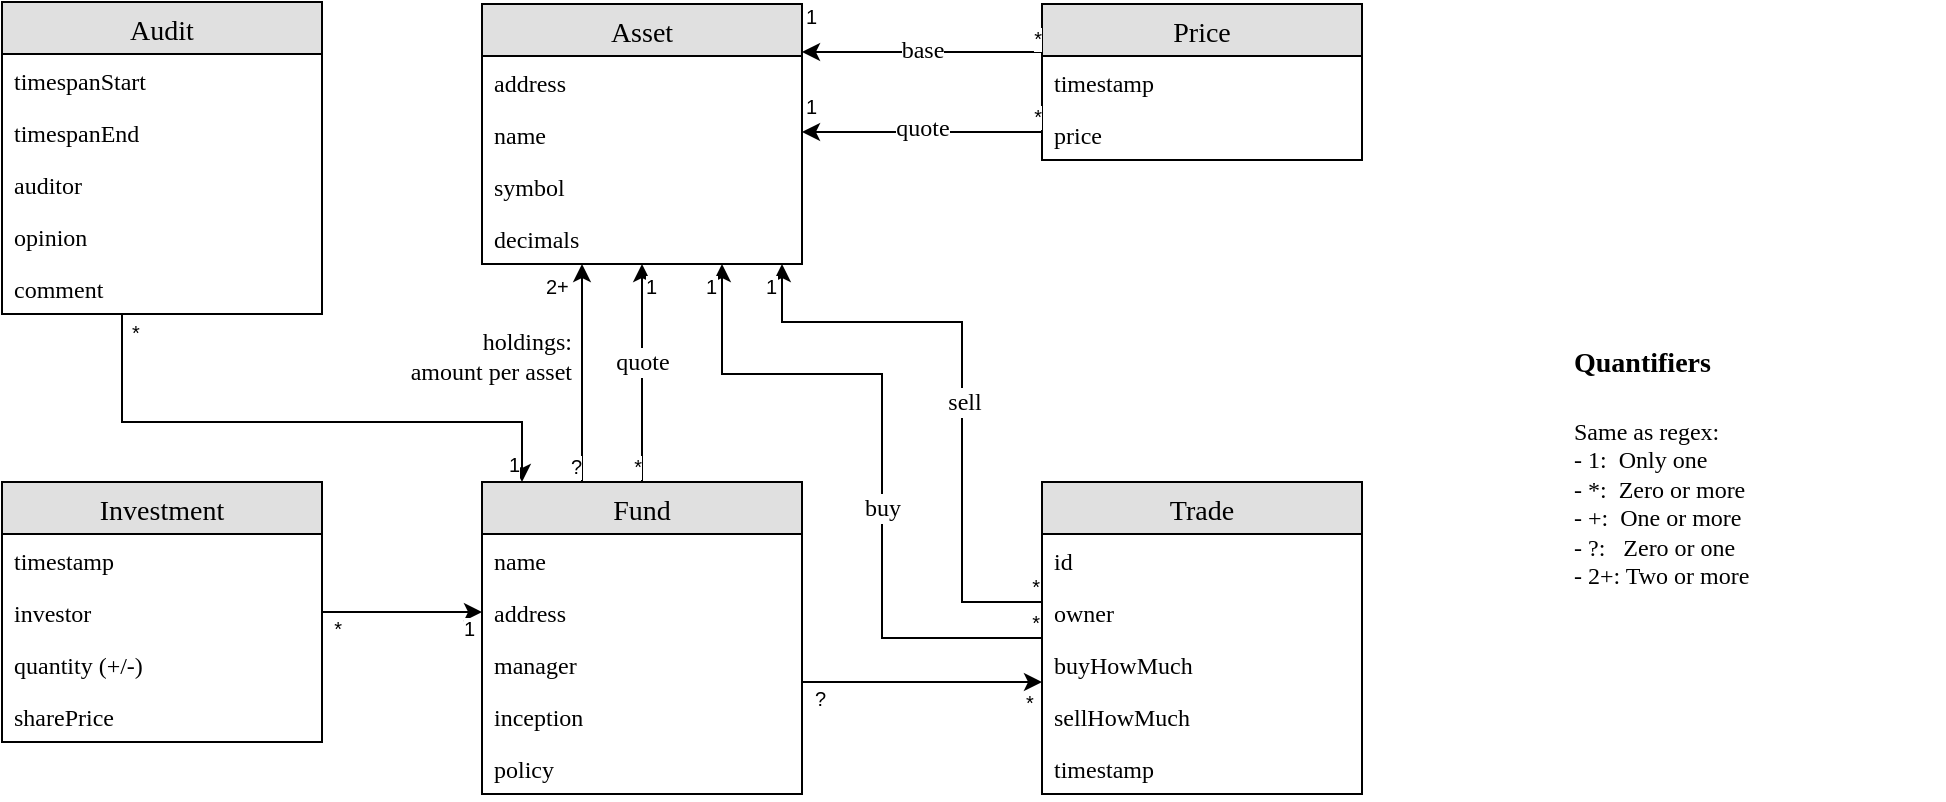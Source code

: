 <mxfile userAgent="Mozilla/5.0 (Macintosh; Intel Mac OS X 10_13_5) AppleWebKit/537.36 (KHTML, like Gecko) draw.io/8.4.7 Chrome/59.0.307.115 Electron/1.8.3 Safari/537.36" version="8.9.3" editor="www.draw.io" type="device"><diagram id="e9e66d8c-4cee-982e-d311-aa3ef509bbab" name="Page-1"><mxGraphModel dx="1118" dy="841" grid="1" gridSize="10" guides="1" tooltips="1" connect="1" arrows="1" fold="1" page="1" pageScale="1" pageWidth="827" pageHeight="1169" background="#ffffff" math="0" shadow="0"><root><mxCell id="0"/><mxCell id="1" parent="0"/><mxCell id="75" value="&lt;h1&gt;&lt;font style=&quot;font-size: 14px&quot;&gt;Quantifiers&lt;/font&gt;&lt;/h1&gt;&lt;p&gt;Same as regex:&lt;br&gt;- 1: &amp;nbsp;Only one&lt;br&gt;- *: &amp;nbsp;Zero or more&lt;br&gt;- +: &amp;nbsp;One or more&lt;br&gt;- ?: &amp;nbsp; Zero or one&lt;br&gt;- 2+: Two or more&lt;/p&gt;" style="text;html=1;strokeColor=none;fillColor=none;spacing=5;spacingTop=-20;whiteSpace=wrap;overflow=hidden;rounded=0;fontFamily=Source Serif Pro;" parent="1" vertex="1"><mxGeometry x="860" y="237" width="190" height="142" as="geometry"/></mxCell><mxCell id="122" value="Fund" style="swimlane;fontStyle=0;childLayout=stackLayout;horizontal=1;startSize=26;fillColor=#e0e0e0;horizontalStack=0;resizeParent=1;resizeParentMax=0;resizeLast=0;collapsible=1;marginBottom=0;swimlaneFillColor=#ffffff;align=center;fontSize=14;fontFamily=Source Serif Pro;" vertex="1" parent="1"><mxGeometry x="319" y="320" width="160" height="156" as="geometry"/></mxCell><mxCell id="123" value="name" style="text;strokeColor=none;fillColor=none;spacingLeft=4;spacingRight=4;overflow=hidden;rotatable=0;points=[[0,0.5],[1,0.5]];portConstraint=eastwest;fontSize=12;fontFamily=Source Serif Pro;" vertex="1" parent="122"><mxGeometry y="26" width="160" height="26" as="geometry"/></mxCell><mxCell id="124" value="address&#10;&#10;" style="text;strokeColor=none;fillColor=none;spacingLeft=4;spacingRight=4;overflow=hidden;rotatable=0;points=[[0,0.5],[1,0.5]];portConstraint=eastwest;fontSize=12;fontFamily=Source Serif Pro;" vertex="1" parent="122"><mxGeometry y="52" width="160" height="26" as="geometry"/></mxCell><mxCell id="125" value="manager" style="text;strokeColor=none;fillColor=none;spacingLeft=4;spacingRight=4;overflow=hidden;rotatable=0;points=[[0,0.5],[1,0.5]];portConstraint=eastwest;fontSize=12;fontFamily=Source Serif Pro;" vertex="1" parent="122"><mxGeometry y="78" width="160" height="26" as="geometry"/></mxCell><mxCell id="126" value="inception" style="text;strokeColor=none;fillColor=none;spacingLeft=4;spacingRight=4;overflow=hidden;rotatable=0;points=[[0,0.5],[1,0.5]];portConstraint=eastwest;fontSize=12;fontFamily=Source Serif Pro;" vertex="1" parent="122"><mxGeometry y="104" width="160" height="26" as="geometry"/></mxCell><mxCell id="127" value="policy" style="text;strokeColor=none;fillColor=none;spacingLeft=4;spacingRight=4;overflow=hidden;rotatable=0;points=[[0,0.5],[1,0.5]];portConstraint=eastwest;fontSize=12;fontFamily=Source Serif Pro;" vertex="1" parent="122"><mxGeometry y="130" width="160" height="26" as="geometry"/></mxCell><mxCell id="128" value="Asset" style="swimlane;fontStyle=0;childLayout=stackLayout;horizontal=1;startSize=26;fillColor=#e0e0e0;horizontalStack=0;resizeParent=1;resizeParentMax=0;resizeLast=0;collapsible=1;marginBottom=0;swimlaneFillColor=#ffffff;align=center;fontSize=14;fontFamily=Source Serif Pro;" vertex="1" parent="1"><mxGeometry x="319" y="81" width="160" height="130" as="geometry"/></mxCell><mxCell id="129" value="address" style="text;strokeColor=none;fillColor=none;spacingLeft=4;spacingRight=4;overflow=hidden;rotatable=0;points=[[0,0.5],[1,0.5]];portConstraint=eastwest;fontSize=12;fontFamily=Source Serif Pro;" vertex="1" parent="128"><mxGeometry y="26" width="160" height="26" as="geometry"/></mxCell><mxCell id="130" value="name&#10;" style="text;strokeColor=none;fillColor=none;spacingLeft=4;spacingRight=4;overflow=hidden;rotatable=0;points=[[0,0.5],[1,0.5]];portConstraint=eastwest;fontSize=12;fontFamily=Source Serif Pro;" vertex="1" parent="128"><mxGeometry y="52" width="160" height="26" as="geometry"/></mxCell><mxCell id="131" value="symbol" style="text;strokeColor=none;fillColor=none;spacingLeft=4;spacingRight=4;overflow=hidden;rotatable=0;points=[[0,0.5],[1,0.5]];portConstraint=eastwest;fontSize=12;fontFamily=Source Serif Pro;" vertex="1" parent="128"><mxGeometry y="78" width="160" height="26" as="geometry"/></mxCell><mxCell id="132" value="decimals" style="text;strokeColor=none;fillColor=none;spacingLeft=4;spacingRight=4;overflow=hidden;rotatable=0;points=[[0,0.5],[1,0.5]];portConstraint=eastwest;fontSize=12;fontFamily=Source Serif Pro;" vertex="1" parent="128"><mxGeometry y="104" width="160" height="26" as="geometry"/></mxCell><mxCell id="133" value="Price" style="swimlane;fontStyle=0;childLayout=stackLayout;horizontal=1;startSize=26;fillColor=#e0e0e0;horizontalStack=0;resizeParent=1;resizeParentMax=0;resizeLast=0;collapsible=1;marginBottom=0;swimlaneFillColor=#ffffff;align=center;fontSize=14;fontFamily=Source Serif Pro;" vertex="1" parent="1"><mxGeometry x="599" y="81" width="160" height="78" as="geometry"/></mxCell><mxCell id="134" value="timestamp" style="text;strokeColor=none;fillColor=none;spacingLeft=4;spacingRight=4;overflow=hidden;rotatable=0;points=[[0,0.5],[1,0.5]];portConstraint=eastwest;fontSize=12;fontFamily=Source Serif Pro;" vertex="1" parent="133"><mxGeometry y="26" width="160" height="26" as="geometry"/></mxCell><mxCell id="135" value="price&#10;" style="text;strokeColor=none;fillColor=none;spacingLeft=4;spacingRight=4;overflow=hidden;rotatable=0;points=[[0,0.5],[1,0.5]];portConstraint=eastwest;fontSize=12;fontFamily=Source Serif Pro;" vertex="1" parent="133"><mxGeometry y="52" width="160" height="26" as="geometry"/></mxCell><mxCell id="136" value="" style="endArrow=none;html=1;edgeStyle=orthogonalEdgeStyle;fontFamily=Source Serif Pro;exitX=1;exitY=0.5;startArrow=classic;startFill=1;" edge="1" parent="1"><mxGeometry relative="1" as="geometry"><mxPoint x="479" y="105.0" as="sourcePoint"/><mxPoint x="599" y="105.0" as="targetPoint"/></mxGeometry></mxCell><mxCell id="137" value="1" style="resizable=0;html=1;align=left;verticalAlign=bottom;labelBackgroundColor=#ffffff;fontSize=10;" connectable="0" vertex="1" parent="136"><mxGeometry x="-1" relative="1" as="geometry"><mxPoint y="-10" as="offset"/></mxGeometry></mxCell><mxCell id="138" value="*" style="resizable=0;html=1;align=right;verticalAlign=bottom;labelBackgroundColor=#ffffff;fontSize=10;" connectable="0" vertex="1" parent="136"><mxGeometry x="1" relative="1" as="geometry"><mxPoint y="1" as="offset"/></mxGeometry></mxCell><mxCell id="139" value="base" style="text;html=1;resizable=0;points=[];align=center;verticalAlign=middle;labelBackgroundColor=#ffffff;fontFamily=Source Serif Pro;" vertex="1" connectable="0" parent="136"><mxGeometry x="0.167" relative="1" as="geometry"><mxPoint x="-10" y="-1" as="offset"/></mxGeometry></mxCell><mxCell id="140" value="" style="endArrow=none;html=1;edgeStyle=orthogonalEdgeStyle;fontFamily=Source Serif Pro;exitX=1;exitY=0.5;startArrow=classic;startFill=1;" edge="1" parent="1"><mxGeometry relative="1" as="geometry"><mxPoint x="479" y="145.0" as="sourcePoint"/><mxPoint x="599" y="145.0" as="targetPoint"/></mxGeometry></mxCell><mxCell id="141" value="1" style="resizable=0;html=1;align=left;verticalAlign=bottom;labelBackgroundColor=#ffffff;fontSize=10;" connectable="0" vertex="1" parent="140"><mxGeometry x="-1" relative="1" as="geometry"><mxPoint y="-5" as="offset"/></mxGeometry></mxCell><mxCell id="142" value="*&lt;br&gt;" style="resizable=0;html=1;align=right;verticalAlign=bottom;labelBackgroundColor=#ffffff;fontSize=10;" connectable="0" vertex="1" parent="140"><mxGeometry x="1" relative="1" as="geometry"><mxPoint as="offset"/></mxGeometry></mxCell><mxCell id="143" value="quote" style="text;html=1;resizable=0;points=[];align=center;verticalAlign=middle;labelBackgroundColor=#ffffff;fontFamily=Source Serif Pro;" vertex="1" connectable="0" parent="140"><mxGeometry x="0.083" y="2" relative="1" as="geometry"><mxPoint x="-5" as="offset"/></mxGeometry></mxCell><mxCell id="144" value="Audit" style="swimlane;fontStyle=0;childLayout=stackLayout;horizontal=1;startSize=26;fillColor=#e0e0e0;horizontalStack=0;resizeParent=1;resizeParentMax=0;resizeLast=0;collapsible=1;marginBottom=0;swimlaneFillColor=#ffffff;align=center;fontSize=14;fontFamily=Source Serif Pro;" vertex="1" parent="1"><mxGeometry x="79" y="80" width="160" height="156" as="geometry"><mxRectangle x="40" y="120" width="70" height="26" as="alternateBounds"/></mxGeometry></mxCell><mxCell id="145" value="timespanStart" style="text;strokeColor=none;fillColor=none;spacingLeft=4;spacingRight=4;overflow=hidden;rotatable=0;points=[[0,0.5],[1,0.5]];portConstraint=eastwest;fontSize=12;fontFamily=Source Serif Pro;" vertex="1" parent="144"><mxGeometry y="26" width="160" height="26" as="geometry"/></mxCell><mxCell id="146" value="timespanEnd" style="text;strokeColor=none;fillColor=none;spacingLeft=4;spacingRight=4;overflow=hidden;rotatable=0;points=[[0,0.5],[1,0.5]];portConstraint=eastwest;fontSize=12;fontFamily=Source Serif Pro;" vertex="1" parent="144"><mxGeometry y="52" width="160" height="26" as="geometry"/></mxCell><mxCell id="147" value="auditor&#10;" style="text;strokeColor=none;fillColor=none;spacingLeft=4;spacingRight=4;overflow=hidden;rotatable=0;points=[[0,0.5],[1,0.5]];portConstraint=eastwest;fontSize=12;fontFamily=Source Serif Pro;" vertex="1" parent="144"><mxGeometry y="78" width="160" height="26" as="geometry"/></mxCell><mxCell id="148" value="opinion" style="text;strokeColor=none;fillColor=none;spacingLeft=4;spacingRight=4;overflow=hidden;rotatable=0;points=[[0,0.5],[1,0.5]];portConstraint=eastwest;fontSize=12;fontFamily=Source Serif Pro;" vertex="1" parent="144"><mxGeometry y="104" width="160" height="26" as="geometry"/></mxCell><mxCell id="149" value="comment" style="text;strokeColor=none;fillColor=none;spacingLeft=4;spacingRight=4;overflow=hidden;rotatable=0;points=[[0,0.5],[1,0.5]];portConstraint=eastwest;fontSize=12;fontFamily=Source Serif Pro;" vertex="1" parent="144"><mxGeometry y="130" width="160" height="26" as="geometry"/></mxCell><mxCell id="150" value="" style="endArrow=none;html=1;edgeStyle=orthogonalEdgeStyle;fontFamily=Source Serif Pro;startArrow=classic;startFill=1;rounded=0;" edge="1" source="128" target="122" parent="1"><mxGeometry relative="1" as="geometry"><mxPoint x="489" y="270" as="sourcePoint"/><mxPoint x="609" y="270" as="targetPoint"/><Array as="points"><mxPoint x="369" y="290"/><mxPoint x="369" y="290"/></Array></mxGeometry></mxCell><mxCell id="151" value="2+" style="resizable=0;html=1;align=left;verticalAlign=bottom;labelBackgroundColor=#ffffff;fontSize=10;" connectable="0" vertex="1" parent="150"><mxGeometry x="-1" relative="1" as="geometry"><mxPoint x="-20" y="19" as="offset"/></mxGeometry></mxCell><mxCell id="152" value="?" style="resizable=0;html=1;align=right;verticalAlign=bottom;labelBackgroundColor=#ffffff;fontSize=10;" connectable="0" vertex="1" parent="150"><mxGeometry x="1" relative="1" as="geometry"><mxPoint as="offset"/></mxGeometry></mxCell><mxCell id="153" value="holdings:&lt;br&gt;amount per asset" style="text;html=1;resizable=0;points=[];align=right;verticalAlign=middle;labelBackgroundColor=#ffffff;fontFamily=Source Serif Pro;" vertex="1" connectable="0" parent="150"><mxGeometry x="0.083" y="2" relative="1" as="geometry"><mxPoint x="-7" y="-13" as="offset"/></mxGeometry></mxCell><mxCell id="154" value="Trade" style="swimlane;fontStyle=0;childLayout=stackLayout;horizontal=1;startSize=26;fillColor=#e0e0e0;horizontalStack=0;resizeParent=1;resizeParentMax=0;resizeLast=0;collapsible=1;marginBottom=0;swimlaneFillColor=#ffffff;align=center;fontSize=14;fontFamily=Source Serif Pro;" vertex="1" parent="1"><mxGeometry x="599" y="320" width="160" height="156" as="geometry"/></mxCell><mxCell id="155" value="id" style="text;strokeColor=none;fillColor=none;spacingLeft=4;spacingRight=4;overflow=hidden;rotatable=0;points=[[0,0.5],[1,0.5]];portConstraint=eastwest;fontSize=12;fontFamily=Source Serif Pro;" vertex="1" parent="154"><mxGeometry y="26" width="160" height="26" as="geometry"/></mxCell><mxCell id="156" value="owner" style="text;strokeColor=none;fillColor=none;spacingLeft=4;spacingRight=4;overflow=hidden;rotatable=0;points=[[0,0.5],[1,0.5]];portConstraint=eastwest;fontSize=12;fontFamily=Source Serif Pro;" vertex="1" parent="154"><mxGeometry y="52" width="160" height="26" as="geometry"/></mxCell><mxCell id="157" value="buyHowMuch" style="text;strokeColor=none;fillColor=none;spacingLeft=4;spacingRight=4;overflow=hidden;rotatable=0;points=[[0,0.5],[1,0.5]];portConstraint=eastwest;fontSize=12;fontFamily=Source Serif Pro;" vertex="1" parent="154"><mxGeometry y="78" width="160" height="26" as="geometry"/></mxCell><mxCell id="158" value="sellHowMuch" style="text;strokeColor=none;fillColor=none;spacingLeft=4;spacingRight=4;overflow=hidden;rotatable=0;points=[[0,0.5],[1,0.5]];portConstraint=eastwest;fontSize=12;fontFamily=Source Serif Pro;" vertex="1" parent="154"><mxGeometry y="104" width="160" height="26" as="geometry"/></mxCell><mxCell id="159" value="timestamp" style="text;strokeColor=none;fillColor=none;spacingLeft=4;spacingRight=4;overflow=hidden;rotatable=0;points=[[0,0.5],[1,0.5]];portConstraint=eastwest;fontSize=12;fontFamily=Source Serif Pro;" vertex="1" parent="154"><mxGeometry y="130" width="160" height="26" as="geometry"/></mxCell><mxCell id="160" value="" style="endArrow=classic;html=1;edgeStyle=orthogonalEdgeStyle;fontFamily=Source Serif Pro;startArrow=none;startFill=0;rounded=0;endFill=1;" edge="1" source="144" target="122" parent="1"><mxGeometry relative="1" as="geometry"><mxPoint x="359" y="221" as="sourcePoint"/><mxPoint x="259" y="330" as="targetPoint"/><Array as="points"><mxPoint x="139" y="290"/><mxPoint x="339" y="290"/></Array></mxGeometry></mxCell><mxCell id="161" value="*" style="resizable=0;html=1;align=left;verticalAlign=bottom;labelBackgroundColor=#ffffff;fontSize=10;" connectable="0" vertex="1" parent="160"><mxGeometry x="-1" relative="1" as="geometry"><mxPoint x="2.5" y="17" as="offset"/></mxGeometry></mxCell><mxCell id="162" value="1" style="resizable=0;html=1;align=right;verticalAlign=bottom;labelBackgroundColor=#ffffff;fontSize=10;" connectable="0" vertex="1" parent="160"><mxGeometry x="1" relative="1" as="geometry"><mxPoint x="-1" y="-1" as="offset"/></mxGeometry></mxCell><mxCell id="163" value="" style="endArrow=none;html=1;edgeStyle=orthogonalEdgeStyle;fontFamily=Source Serif Pro;startArrow=classic;startFill=1;rounded=0;" edge="1" source="128" target="154" parent="1"><mxGeometry relative="1" as="geometry"><mxPoint x="739" y="210" as="sourcePoint"/><mxPoint x="619" y="210" as="targetPoint"/><Array as="points"><mxPoint x="439" y="266"/><mxPoint x="519" y="266"/></Array></mxGeometry></mxCell><mxCell id="164" value="1" style="resizable=0;html=1;align=left;verticalAlign=bottom;labelBackgroundColor=#ffffff;fontSize=10;" connectable="0" vertex="1" parent="163"><mxGeometry x="-1" relative="1" as="geometry"><mxPoint x="-10" y="19" as="offset"/></mxGeometry></mxCell><mxCell id="165" value="*" style="resizable=0;html=1;align=right;verticalAlign=bottom;labelBackgroundColor=#ffffff;fontSize=10;direction=south;" connectable="0" vertex="1" parent="163"><mxGeometry x="1" relative="1" as="geometry"><mxPoint x="-1" as="offset"/></mxGeometry></mxCell><mxCell id="166" value="buy" style="text;html=1;resizable=0;points=[];align=center;verticalAlign=middle;labelBackgroundColor=#ffffff;fontFamily=Source Serif Pro;" vertex="1" connectable="0" parent="163"><mxGeometry x="0.167" relative="1" as="geometry"><mxPoint y="-1" as="offset"/></mxGeometry></mxCell><mxCell id="167" value="" style="endArrow=none;html=1;edgeStyle=orthogonalEdgeStyle;fontFamily=Source Serif Pro;startArrow=classic;startFill=1;rounded=0;" edge="1" source="128" target="154" parent="1"><mxGeometry relative="1" as="geometry"><mxPoint x="739" y="260" as="sourcePoint"/><mxPoint x="619" y="260" as="targetPoint"/><Array as="points"><mxPoint x="469" y="240"/><mxPoint x="559" y="240"/><mxPoint x="559" y="380"/></Array></mxGeometry></mxCell><mxCell id="168" value="1" style="resizable=0;html=1;align=left;verticalAlign=bottom;labelBackgroundColor=#ffffff;fontSize=10;" connectable="0" vertex="1" parent="167"><mxGeometry x="-1" relative="1" as="geometry"><mxPoint x="-10" y="19" as="offset"/></mxGeometry></mxCell><mxCell id="169" value="*" style="resizable=0;html=1;align=right;verticalAlign=bottom;labelBackgroundColor=#ffffff;fontSize=10;" connectable="0" vertex="1" parent="167"><mxGeometry x="1" relative="1" as="geometry"><mxPoint x="-1" as="offset"/></mxGeometry></mxCell><mxCell id="170" value="sell" style="text;html=1;resizable=0;points=[];align=center;verticalAlign=middle;labelBackgroundColor=#ffffff;fontFamily=Source Serif Pro;" vertex="1" connectable="0" parent="167"><mxGeometry x="0.083" y="2" relative="1" as="geometry"><mxPoint x="-1.5" y="-3.5" as="offset"/></mxGeometry></mxCell><mxCell id="171" value="" style="endArrow=none;html=1;edgeStyle=orthogonalEdgeStyle;fontFamily=Source Serif Pro;startArrow=classic;startFill=1;rounded=0;" edge="1" source="154" target="122" parent="1"><mxGeometry relative="1" as="geometry"><mxPoint x="279" y="463" as="sourcePoint"/><mxPoint x="399" y="547" as="targetPoint"/><Array as="points"><mxPoint x="499" y="420"/><mxPoint x="499" y="420"/></Array></mxGeometry></mxCell><mxCell id="172" value="*" style="resizable=0;html=1;align=left;verticalAlign=bottom;labelBackgroundColor=#ffffff;fontSize=10;" connectable="0" vertex="1" parent="171"><mxGeometry x="-1" relative="1" as="geometry"><mxPoint x="-10" y="18" as="offset"/></mxGeometry></mxCell><mxCell id="173" value="?" style="resizable=0;html=1;align=right;verticalAlign=bottom;labelBackgroundColor=#ffffff;fontSize=10;" connectable="0" vertex="1" parent="171"><mxGeometry x="1" relative="1" as="geometry"><mxPoint x="12" y="16" as="offset"/></mxGeometry></mxCell><mxCell id="174" value="Investment" style="swimlane;fontStyle=0;childLayout=stackLayout;horizontal=1;startSize=26;fillColor=#e0e0e0;horizontalStack=0;resizeParent=1;resizeParentMax=0;resizeLast=0;collapsible=1;marginBottom=0;swimlaneFillColor=#ffffff;align=center;fontSize=14;fontFamily=Source Serif Pro;" vertex="1" parent="1"><mxGeometry x="79" y="320" width="160" height="130" as="geometry"/></mxCell><mxCell id="175" value="timestamp&#10;" style="text;strokeColor=none;fillColor=none;spacingLeft=4;spacingRight=4;overflow=hidden;rotatable=0;points=[[0,0.5],[1,0.5]];portConstraint=eastwest;fontSize=12;fontFamily=Source Serif Pro;" vertex="1" parent="174"><mxGeometry y="26" width="160" height="26" as="geometry"/></mxCell><mxCell id="176" value="investor" style="text;strokeColor=none;fillColor=none;spacingLeft=4;spacingRight=4;overflow=hidden;rotatable=0;points=[[0,0.5],[1,0.5]];portConstraint=eastwest;fontSize=12;fontFamily=Source Serif Pro;" vertex="1" parent="174"><mxGeometry y="52" width="160" height="26" as="geometry"/></mxCell><mxCell id="177" value="quantity (+/-)" style="text;strokeColor=none;fillColor=none;spacingLeft=4;spacingRight=4;overflow=hidden;rotatable=0;points=[[0,0.5],[1,0.5]];portConstraint=eastwest;fontSize=12;fontFamily=Source Serif Pro;" vertex="1" parent="174"><mxGeometry y="78" width="160" height="26" as="geometry"/></mxCell><mxCell id="178" value="sharePrice" style="text;strokeColor=none;fillColor=none;spacingLeft=4;spacingRight=4;overflow=hidden;rotatable=0;points=[[0,0.5],[1,0.5]];portConstraint=eastwest;fontSize=12;fontFamily=Source Serif Pro;" vertex="1" parent="174"><mxGeometry y="104" width="160" height="26" as="geometry"/></mxCell><mxCell id="179" value="" style="endArrow=none;html=1;edgeStyle=orthogonalEdgeStyle;fontFamily=Source Serif Pro;startArrow=classic;startFill=1;rounded=0;entryX=1;entryY=0.5;" edge="1" source="122" target="176" parent="1"><mxGeometry relative="1" as="geometry"><mxPoint x="469" y="382" as="sourcePoint"/><mxPoint x="349" y="382" as="targetPoint"/><Array as="points"><mxPoint x="299" y="385"/><mxPoint x="299" y="385"/></Array></mxGeometry></mxCell><mxCell id="180" value="1" style="resizable=0;html=1;align=left;verticalAlign=bottom;labelBackgroundColor=#ffffff;fontSize=10;" connectable="0" vertex="1" parent="179"><mxGeometry x="-1" relative="1" as="geometry"><mxPoint x="-11" y="16" as="offset"/></mxGeometry></mxCell><mxCell id="181" value="*" style="resizable=0;html=1;align=right;verticalAlign=bottom;labelBackgroundColor=#ffffff;fontSize=10;" connectable="0" vertex="1" parent="179"><mxGeometry x="1" relative="1" as="geometry"><mxPoint x="10" y="16" as="offset"/></mxGeometry></mxCell><mxCell id="182" value="" style="endArrow=none;html=1;edgeStyle=orthogonalEdgeStyle;fontFamily=Source Serif Pro;startArrow=classic;startFill=1;rounded=0;" edge="1" source="128" target="122" parent="1"><mxGeometry relative="1" as="geometry"><mxPoint x="439" y="584" as="sourcePoint"/><mxPoint x="559" y="584" as="targetPoint"/><Array as="points"><mxPoint x="399" y="300"/><mxPoint x="399" y="300"/></Array></mxGeometry></mxCell><mxCell id="183" value="1" style="resizable=0;html=1;align=left;verticalAlign=bottom;labelBackgroundColor=#ffffff;fontSize=10;" connectable="0" vertex="1" parent="182"><mxGeometry x="-1" relative="1" as="geometry"><mxPoint y="19" as="offset"/></mxGeometry></mxCell><mxCell id="184" value="*&lt;br&gt;" style="resizable=0;html=1;align=right;verticalAlign=bottom;labelBackgroundColor=#ffffff;fontSize=10;" connectable="0" vertex="1" parent="182"><mxGeometry x="1" relative="1" as="geometry"><mxPoint as="offset"/></mxGeometry></mxCell><mxCell id="185" value="quote" style="text;html=1;resizable=0;points=[];align=center;verticalAlign=middle;labelBackgroundColor=#ffffff;fontFamily=Source Serif Pro;" vertex="1" connectable="0" parent="182"><mxGeometry x="0.083" y="2" relative="1" as="geometry"><mxPoint x="-2" y="-10" as="offset"/></mxGeometry></mxCell></root></mxGraphModel></diagram></mxfile>